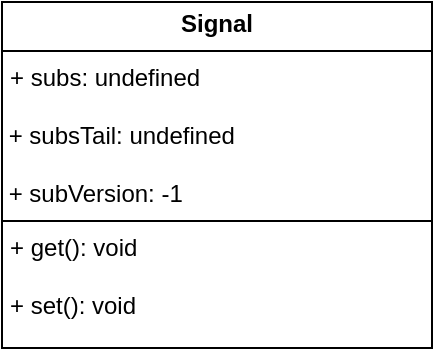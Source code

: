 <mxfile version="26.0.6" pages="2">
  <diagram name="Signal" id="ZCJV9d4OVnHQ0nTeLDJO">
    <mxGraphModel dx="1306" dy="801" grid="0" gridSize="10" guides="1" tooltips="1" connect="1" arrows="1" fold="1" page="1" pageScale="1" pageWidth="850" pageHeight="1100" math="0" shadow="0">
      <root>
        <mxCell id="0" />
        <mxCell id="1" parent="0" />
        <mxCell id="Ub0qSyCo7bimtf3bLuie-5" value="&lt;p style=&quot;margin:0px;margin-top:4px;text-align:center;&quot;&gt;&lt;b&gt;Signal&lt;/b&gt;&lt;/p&gt;&lt;hr size=&quot;1&quot; style=&quot;border-style:solid;&quot;&gt;&lt;p style=&quot;margin:0px;margin-left:4px;&quot;&gt;+ subs: undefined&lt;br&gt;&lt;br&gt;&lt;/p&gt;&amp;nbsp;+ subsTail: undefined&lt;br&gt;&lt;br class=&quot;Apple-interchange-newline&quot;&gt;&amp;nbsp;+ subVersion: -1&lt;div&gt;&lt;hr size=&quot;1&quot; style=&quot;border-style:solid;&quot;&gt;&lt;p style=&quot;margin:0px;margin-left:4px;&quot;&gt;+ get(): void&lt;br&gt;&lt;br&gt;+ set(): void&lt;/p&gt;&lt;/div&gt;" style="verticalAlign=top;align=left;overflow=fill;html=1;whiteSpace=wrap;" parent="1" vertex="1">
          <mxGeometry x="91" y="78" width="215" height="173" as="geometry" />
        </mxCell>
      </root>
    </mxGraphModel>
  </diagram>
  <diagram id="wGVnZBvqeddYok9E1Rf5" name="Link">
    <mxGraphModel dx="1306" dy="801" grid="0" gridSize="10" guides="1" tooltips="1" connect="1" arrows="1" fold="1" page="1" pageScale="1" pageWidth="1169" pageHeight="1654" math="0" shadow="0">
      <root>
        <mxCell id="0" />
        <mxCell id="1" parent="0" />
        <mxCell id="nSV0fRQaAkMYEmg0EWtH-1" value="&lt;p style=&quot;margin:0px;margin-top:4px;text-align:center;&quot;&gt;&lt;i&gt;&amp;lt;&amp;lt;Interface&amp;gt;&amp;gt;&lt;/i&gt;&lt;br&gt;&lt;b&gt;Link&lt;/b&gt;&lt;/p&gt;&lt;hr size=&quot;1&quot; style=&quot;border-style:solid;&quot;&gt;&lt;p style=&quot;margin:0px;margin-left:4px;&quot;&gt;&lt;br&gt;&lt;/p&gt;&lt;p style=&quot;margin:0px;margin-left:4px;&quot;&gt;+ dep: Dependency&lt;/p&gt;&lt;p style=&quot;margin:0px;margin-left:4px;&quot;&gt;&lt;br&gt;+ sub: Subscriber &amp;amp; ({} | IEffect | Dependency)&lt;/p&gt;&lt;br&gt;&amp;nbsp;+ prevSubOrUpdate: Link | undefined&lt;span style=&quot;white-space: pre;&quot;&gt;&#x9;&lt;/span&gt;&lt;div&gt;&lt;br&gt;&amp;nbsp;+ nextSub: Link | undefined&lt;/div&gt;&lt;br&gt;&amp;nbsp;+ nextDep: Link | undefined&lt;div&gt;&amp;nbsp;&lt;br&gt;&amp;nbsp;+ nextPropagateOrReleased: Link | undefined&lt;/div&gt;&lt;div&gt;&lt;br&gt;&lt;hr size=&quot;1&quot; style=&quot;border-style:solid;&quot;&gt;&lt;p style=&quot;margin:0px;margin-left:4px;&quot;&gt;&lt;br&gt;&lt;/p&gt;&lt;/div&gt;" style="verticalAlign=top;align=left;overflow=fill;html=1;whiteSpace=wrap;" vertex="1" parent="1">
          <mxGeometry x="297" y="257" width="308" height="266" as="geometry" />
        </mxCell>
        <mxCell id="nSV0fRQaAkMYEmg0EWtH-2" style="edgeStyle=orthogonalEdgeStyle;rounded=0;orthogonalLoop=1;jettySize=auto;html=1;exitX=0.5;exitY=1;exitDx=0;exitDy=0;" edge="1" parent="1" source="nSV0fRQaAkMYEmg0EWtH-1" target="nSV0fRQaAkMYEmg0EWtH-1">
          <mxGeometry relative="1" as="geometry" />
        </mxCell>
        <mxCell id="H9TVhaISFKtpRXAber_u-1" value="&lt;p style=&quot;margin:0px;margin-top:4px;text-align:center;&quot;&gt;&lt;i&gt;&amp;lt;&amp;lt;Namespace&amp;gt;&amp;gt;&lt;/i&gt;&lt;br&gt;&lt;b&gt;Link&lt;/b&gt;&lt;/p&gt;&lt;hr style=&quot;border-style:solid;&quot; size=&quot;1&quot;&gt;&lt;p style=&quot;margin:0px;margin-left:4px;&quot;&gt;&lt;br&gt;&lt;/p&gt;&lt;div&gt;&lt;hr style=&quot;border-style:solid;&quot; size=&quot;1&quot;&gt;&lt;p style=&quot;margin:0px;margin-left:4px;&quot;&gt;&lt;br&gt;&amp;nbsp;+&amp;nbsp;&lt;span style=&quot;font-family: Menlo, Monaco, &amp;quot;Courier New&amp;quot;, monospace; white-space: pre; color: rgb(220, 220, 170);&quot;&gt;get&lt;/span&gt;&lt;span style=&quot;background-color: rgb(30, 30, 30); color: rgb(212, 212, 212); font-family: Menlo, Monaco, &amp;quot;Courier New&amp;quot;, monospace; white-space: pre;&quot;&gt;(&lt;/span&gt;&lt;span style=&quot;font-family: Menlo, Monaco, &amp;quot;Courier New&amp;quot;, monospace; white-space: pre; color: rgb(156, 220, 254);&quot;&gt;dep&lt;/span&gt;&lt;span style=&quot;background-color: rgb(30, 30, 30); color: rgb(212, 212, 212); font-family: Menlo, Monaco, &amp;quot;Courier New&amp;quot;, monospace; white-space: pre;&quot;&gt;: &lt;/span&gt;&lt;span style=&quot;font-family: Menlo, Monaco, &amp;quot;Courier New&amp;quot;, monospace; white-space: pre; color: rgb(78, 201, 176);&quot;&gt;Dependency&lt;/span&gt;&lt;span style=&quot;background-color: rgb(30, 30, 30); color: rgb(212, 212, 212); font-family: Menlo, Monaco, &amp;quot;Courier New&amp;quot;, monospace; white-space: pre;&quot;&gt;, &lt;/span&gt;&lt;span style=&quot;font-family: Menlo, Monaco, &amp;quot;Courier New&amp;quot;, monospace; white-space: pre; color: rgb(156, 220, 254);&quot;&gt;sub&lt;/span&gt;&lt;span style=&quot;background-color: rgb(30, 30, 30); color: rgb(212, 212, 212); font-family: Menlo, Monaco, &amp;quot;Courier New&amp;quot;, monospace; white-space: pre;&quot;&gt;: &lt;/span&gt;&lt;span style=&quot;font-family: Menlo, Monaco, &amp;quot;Courier New&amp;quot;, monospace; white-space: pre; color: rgb(78, 201, 176);&quot;&gt;Subscriber&lt;/span&gt;&lt;span style=&quot;background-color: rgb(30, 30, 30); color: rgb(212, 212, 212); font-family: Menlo, Monaco, &amp;quot;Courier New&amp;quot;, monospace; white-space: pre;&quot;&gt;): &lt;/span&gt;&lt;span style=&quot;font-family: Menlo, Monaco, &amp;quot;Courier New&amp;quot;, monospace; white-space: pre; color: rgb(78, 201, 176);&quot;&gt;Link&lt;/span&gt;&lt;/p&gt;&lt;br&gt;&amp;nbsp; +&amp;nbsp;&lt;span style=&quot;font-family: Menlo, Monaco, &amp;quot;Courier New&amp;quot;, monospace; white-space: pre; color: rgb(166, 226, 46);&quot;&gt;get&lt;/span&gt;&lt;span style=&quot;background-color: rgb(39, 40, 34); color: rgb(248, 248, 242); font-family: Menlo, Monaco, &amp;quot;Courier New&amp;quot;, monospace; white-space: pre;&quot;&gt;(&lt;/span&gt;&lt;span style=&quot;font-family: Menlo, Monaco, &amp;quot;Courier New&amp;quot;, monospace; white-space: pre; color: rgb(253, 151, 31); font-style: italic;&quot;&gt;dep&lt;/span&gt;&lt;span style=&quot;font-family: Menlo, Monaco, &amp;quot;Courier New&amp;quot;, monospace; white-space: pre; color: rgb(249, 38, 114);&quot;&gt;:&lt;/span&gt;&lt;span style=&quot;background-color: rgb(39, 40, 34); color: rgb(248, 248, 242); font-family: Menlo, Monaco, &amp;quot;Courier New&amp;quot;, monospace; white-space: pre;&quot;&gt; &lt;/span&gt;&lt;span style=&quot;text-decoration-line: underline; font-family: Menlo, Monaco, &amp;quot;Courier New&amp;quot;, monospace; white-space: pre; color: rgb(166, 226, 46);&quot;&gt;Dependency&lt;/span&gt;&lt;span style=&quot;background-color: rgb(39, 40, 34); color: rgb(248, 248, 242); font-family: Menlo, Monaco, &amp;quot;Courier New&amp;quot;, monospace; white-space: pre;&quot;&gt;, &lt;/span&gt;&lt;span style=&quot;font-family: Menlo, Monaco, &amp;quot;Courier New&amp;quot;, monospace; white-space: pre; color: rgb(253, 151, 31); font-style: italic;&quot;&gt;sub&lt;/span&gt;&lt;span style=&quot;font-family: Menlo, Monaco, &amp;quot;Courier New&amp;quot;, monospace; white-space: pre; color: rgb(249, 38, 114);&quot;&gt;:&lt;/span&gt;&lt;span style=&quot;background-color: rgb(39, 40, 34); color: rgb(248, 248, 242); font-family: Menlo, Monaco, &amp;quot;Courier New&amp;quot;, monospace; white-space: pre;&quot;&gt; &lt;/span&gt;&lt;span style=&quot;text-decoration-line: underline; font-family: Menlo, Monaco, &amp;quot;Courier New&amp;quot;, monospace; white-space: pre; color: rgb(166, 226, 46);&quot;&gt;Subscriber&lt;/span&gt;&lt;span style=&quot;background-color: rgb(39, 40, 34); color: rgb(248, 248, 242); font-family: Menlo, Monaco, &amp;quot;Courier New&amp;quot;, monospace; white-space: pre;&quot;&gt;)&lt;/span&gt;&lt;span style=&quot;font-family: Menlo, Monaco, &amp;quot;Courier New&amp;quot;, monospace; white-space: pre; color: rgb(249, 38, 114);&quot;&gt;:&lt;/span&gt;&lt;span style=&quot;background-color: rgb(39, 40, 34); color: rgb(248, 248, 242); font-family: Menlo, Monaco, &amp;quot;Courier New&amp;quot;, monospace; white-space: pre;&quot;&gt; &lt;/span&gt;&lt;span style=&quot;text-decoration-line: underline; font-family: Menlo, Monaco, &amp;quot;Courier New&amp;quot;, monospace; white-space: pre; color: rgb(166, 226, 46);&quot;&gt;Link&lt;/span&gt;&lt;/div&gt;&lt;br&gt;&amp;nbsp; +&amp;nbsp;&lt;span style=&quot;font-family: Menlo, Monaco, &amp;quot;Courier New&amp;quot;, monospace; white-space: pre; color: rgb(166, 226, 46);&quot;&gt;get&lt;/span&gt;&lt;span style=&quot;background-color: rgb(39, 40, 34); color: rgb(248, 248, 242); font-family: Menlo, Monaco, &amp;quot;Courier New&amp;quot;, monospace; white-space: pre;&quot;&gt;(&lt;/span&gt;&lt;span style=&quot;font-family: Menlo, Monaco, &amp;quot;Courier New&amp;quot;, monospace; white-space: pre; color: rgb(253, 151, 31); font-style: italic;&quot;&gt;dep&lt;/span&gt;&lt;span style=&quot;font-family: Menlo, Monaco, &amp;quot;Courier New&amp;quot;, monospace; white-space: pre; color: rgb(249, 38, 114);&quot;&gt;:&lt;/span&gt;&lt;span style=&quot;background-color: rgb(39, 40, 34); color: rgb(248, 248, 242); font-family: Menlo, Monaco, &amp;quot;Courier New&amp;quot;, monospace; white-space: pre;&quot;&gt; &lt;/span&gt;&lt;span style=&quot;text-decoration-line: underline; font-family: Menlo, Monaco, &amp;quot;Courier New&amp;quot;, monospace; white-space: pre; color: rgb(166, 226, 46);&quot;&gt;Dependency&lt;/span&gt;&lt;span style=&quot;background-color: rgb(39, 40, 34); color: rgb(248, 248, 242); font-family: Menlo, Monaco, &amp;quot;Courier New&amp;quot;, monospace; white-space: pre;&quot;&gt;, &lt;/span&gt;&lt;span style=&quot;font-family: Menlo, Monaco, &amp;quot;Courier New&amp;quot;, monospace; white-space: pre; color: rgb(253, 151, 31); font-style: italic;&quot;&gt;sub&lt;/span&gt;&lt;span style=&quot;font-family: Menlo, Monaco, &amp;quot;Courier New&amp;quot;, monospace; white-space: pre; color: rgb(249, 38, 114);&quot;&gt;:&lt;/span&gt;&lt;span style=&quot;background-color: rgb(39, 40, 34); color: rgb(248, 248, 242); font-family: Menlo, Monaco, &amp;quot;Courier New&amp;quot;, monospace; white-space: pre;&quot;&gt; &lt;/span&gt;&lt;span style=&quot;text-decoration-line: underline; font-family: Menlo, Monaco, &amp;quot;Courier New&amp;quot;, monospace; white-space: pre; color: rgb(166, 226, 46);&quot;&gt;Subscriber&lt;/span&gt;&lt;span style=&quot;background-color: rgb(39, 40, 34); color: rgb(248, 248, 242); font-family: Menlo, Monaco, &amp;quot;Courier New&amp;quot;, monospace; white-space: pre;&quot;&gt;)&lt;/span&gt;&lt;span style=&quot;font-family: Menlo, Monaco, &amp;quot;Courier New&amp;quot;, monospace; white-space: pre; color: rgb(249, 38, 114);&quot;&gt;:&lt;/span&gt;&lt;span style=&quot;background-color: rgb(39, 40, 34); color: rgb(248, 248, 242); font-family: Menlo, Monaco, &amp;quot;Courier New&amp;quot;, monospace; white-space: pre;&quot;&gt; &lt;/span&gt;&lt;span style=&quot;text-decoration-line: underline; font-family: Menlo, Monaco, &amp;quot;Courier New&amp;quot;, monospace; white-space: pre; color: rgb(166, 226, 46);&quot;&gt;Link&lt;/span&gt;&lt;div&gt;&lt;font face=&quot;Menlo, Monaco, Courier New, monospace&quot; color=&quot;#a6e22e&quot;&gt;&lt;span style=&quot;white-space: pre;&quot;&gt;&lt;u&gt;&lt;br&gt;&lt;/u&gt;&lt;/span&gt;&lt;/font&gt;&lt;br&gt;&lt;/div&gt;" style="verticalAlign=top;align=left;overflow=fill;html=1;whiteSpace=wrap;fontColor=default;" vertex="1" parent="1">
          <mxGeometry x="299" y="571" width="370" height="180" as="geometry" />
        </mxCell>
        <mxCell id="H9TVhaISFKtpRXAber_u-2" style="edgeStyle=orthogonalEdgeStyle;rounded=0;orthogonalLoop=1;jettySize=auto;html=1;exitX=0.5;exitY=1;exitDx=0;exitDy=0;" edge="1" parent="1" source="H9TVhaISFKtpRXAber_u-1" target="H9TVhaISFKtpRXAber_u-1">
          <mxGeometry relative="1" as="geometry" />
        </mxCell>
      </root>
    </mxGraphModel>
  </diagram>
</mxfile>
